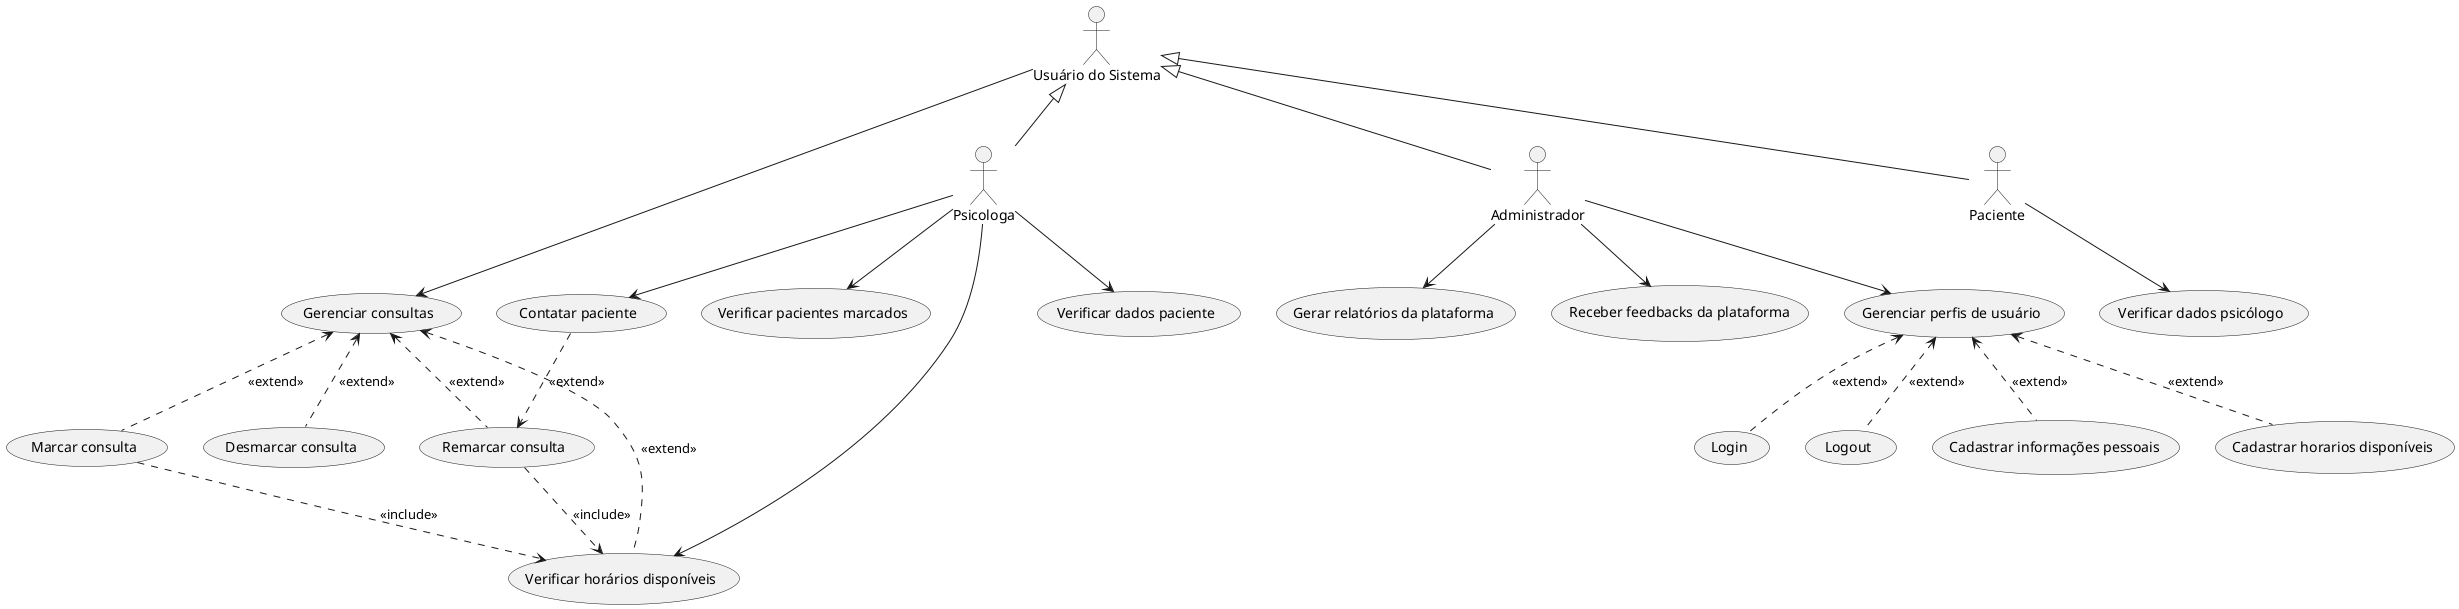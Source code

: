 @startuml
"Administrador" as admin
"Psicologa" as psi
"Paciente" as paci
"Usuário do Sistema" as user

"Cadastrar informações pessoais" as (cad)
"Marcar consulta" as (mar)
"Gerenciar consultas" as (gerenciarConsultas)
"Remarcar consulta" as (rem)
"Desmarcar consulta" as (desm)
"Verificar horários disponíveis" as (verificarHorarios)
"Verificar dados psicólogo" as (verificarPsico)
"Verificar dados paciente" as (verificarPaciente)
"Verificar pacientes marcados" as (verificarMarcados)
"Cadastrar horarios disponíveis" as (hor)
"Login" as (login)
"Logout" as (logout)

admin --> (Gerar relatórios da plataforma)
admin --> (Receber feedbacks da plataforma)
admin --> (Gerenciar perfis de usuário)

(Gerenciar perfis de usuário) <.. (cad): <<extend>>
(Gerenciar perfis de usuário) <.. (hor): <<extend>>
(Gerenciar perfis de usuário) <.. (login): <<extend>>
(Gerenciar perfis de usuário) <.. (logout): <<extend>>

user <|-- psi
user <|-- paci
user <|-- admin



(gerenciarConsultas) <-u- user


(rem) .u.> (gerenciarConsultas) : <<extend>>
(desm) .u.> (gerenciarConsultas) : <<extend>>
(mar) .u.> (gerenciarConsultas) : <<extend>>
(rem) <.u. (Contatar paciente) : <<extend>>
(verificarHorarios) .u.> (gerenciarConsultas) : <<extend>>

psi -d-> (Contatar paciente)
psi -d-> (verificarHorarios)

(rem) ..> (verificarHorarios) : <<include>>
(mar) .down.> (verificarHorarios) : <<include>> 

psi -d-> (verificarPaciente)
psi -d-> (verificarMarcados)
paci -d-> (verificarPsico)
@enduml